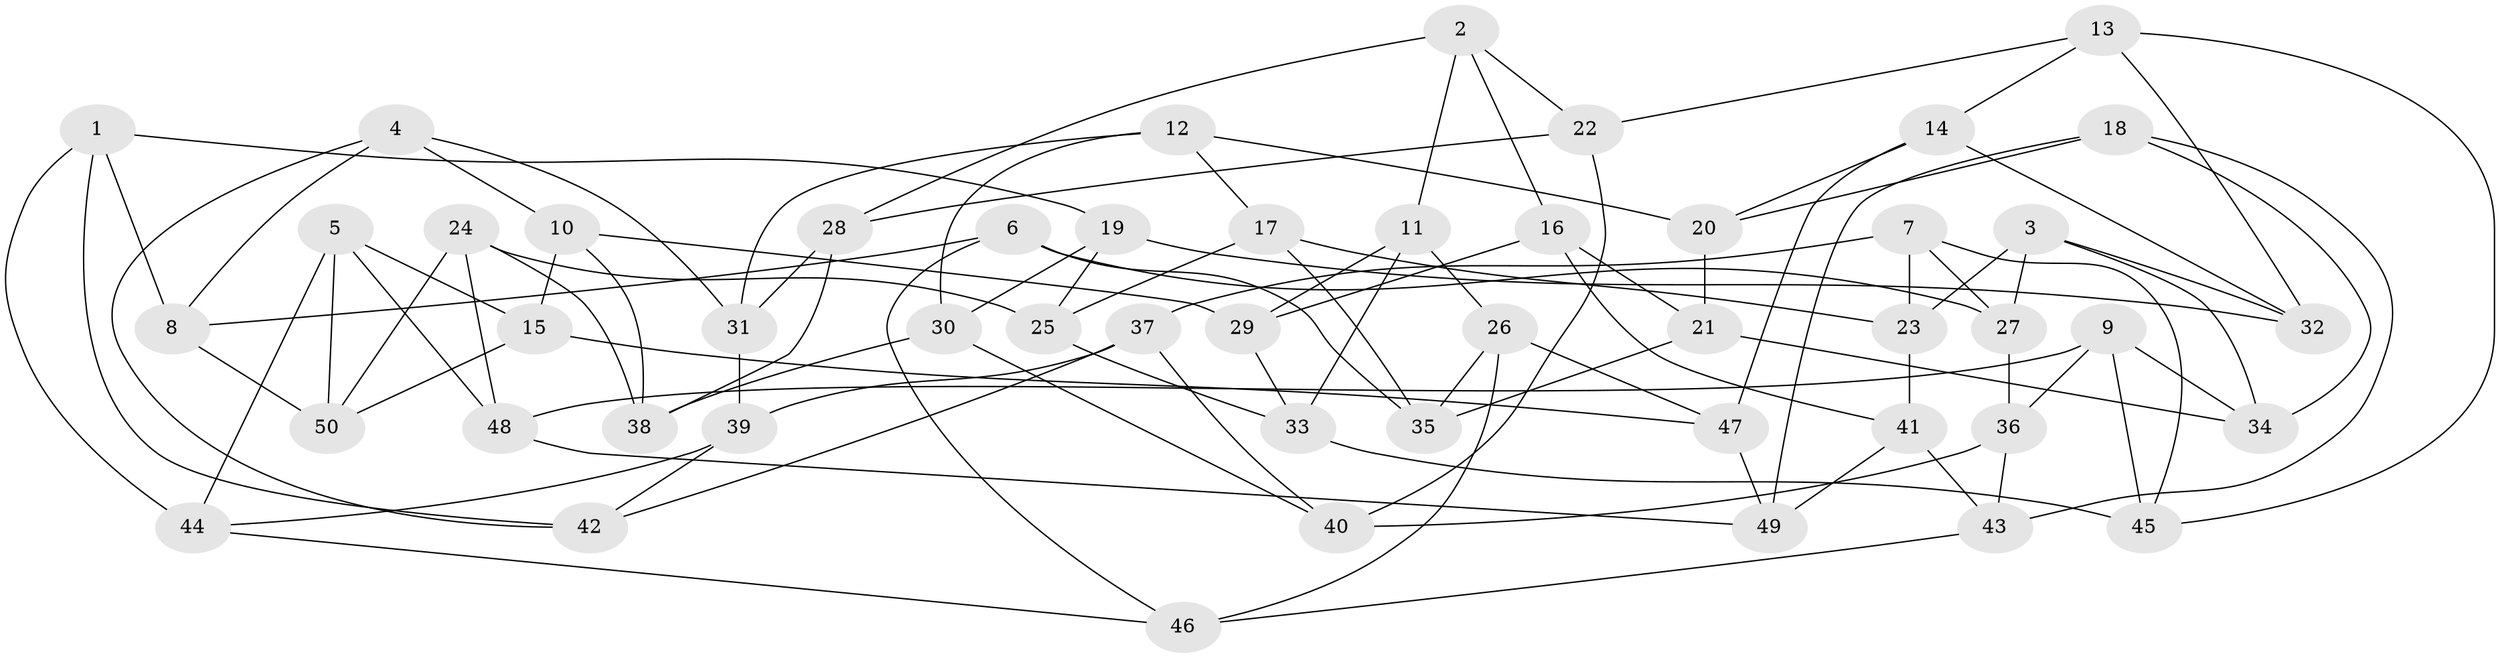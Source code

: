 // coarse degree distribution, {7: 0.05714285714285714, 8: 0.02857142857142857, 4: 0.7428571428571429, 9: 0.02857142857142857, 3: 0.14285714285714285}
// Generated by graph-tools (version 1.1) at 2025/53/03/04/25 22:53:38]
// undirected, 50 vertices, 100 edges
graph export_dot {
  node [color=gray90,style=filled];
  1;
  2;
  3;
  4;
  5;
  6;
  7;
  8;
  9;
  10;
  11;
  12;
  13;
  14;
  15;
  16;
  17;
  18;
  19;
  20;
  21;
  22;
  23;
  24;
  25;
  26;
  27;
  28;
  29;
  30;
  31;
  32;
  33;
  34;
  35;
  36;
  37;
  38;
  39;
  40;
  41;
  42;
  43;
  44;
  45;
  46;
  47;
  48;
  49;
  50;
  1 -- 42;
  1 -- 19;
  1 -- 8;
  1 -- 44;
  2 -- 28;
  2 -- 22;
  2 -- 16;
  2 -- 11;
  3 -- 32;
  3 -- 23;
  3 -- 27;
  3 -- 34;
  4 -- 31;
  4 -- 42;
  4 -- 8;
  4 -- 10;
  5 -- 15;
  5 -- 50;
  5 -- 48;
  5 -- 44;
  6 -- 46;
  6 -- 8;
  6 -- 35;
  6 -- 27;
  7 -- 45;
  7 -- 23;
  7 -- 27;
  7 -- 37;
  8 -- 50;
  9 -- 34;
  9 -- 48;
  9 -- 45;
  9 -- 36;
  10 -- 15;
  10 -- 29;
  10 -- 38;
  11 -- 29;
  11 -- 33;
  11 -- 26;
  12 -- 20;
  12 -- 17;
  12 -- 30;
  12 -- 31;
  13 -- 14;
  13 -- 32;
  13 -- 22;
  13 -- 45;
  14 -- 32;
  14 -- 47;
  14 -- 20;
  15 -- 47;
  15 -- 50;
  16 -- 21;
  16 -- 41;
  16 -- 29;
  17 -- 25;
  17 -- 23;
  17 -- 35;
  18 -- 34;
  18 -- 20;
  18 -- 49;
  18 -- 43;
  19 -- 32;
  19 -- 25;
  19 -- 30;
  20 -- 21;
  21 -- 34;
  21 -- 35;
  22 -- 40;
  22 -- 28;
  23 -- 41;
  24 -- 25;
  24 -- 50;
  24 -- 38;
  24 -- 48;
  25 -- 33;
  26 -- 47;
  26 -- 35;
  26 -- 46;
  27 -- 36;
  28 -- 38;
  28 -- 31;
  29 -- 33;
  30 -- 40;
  30 -- 38;
  31 -- 39;
  33 -- 45;
  36 -- 43;
  36 -- 40;
  37 -- 40;
  37 -- 39;
  37 -- 42;
  39 -- 44;
  39 -- 42;
  41 -- 49;
  41 -- 43;
  43 -- 46;
  44 -- 46;
  47 -- 49;
  48 -- 49;
}
